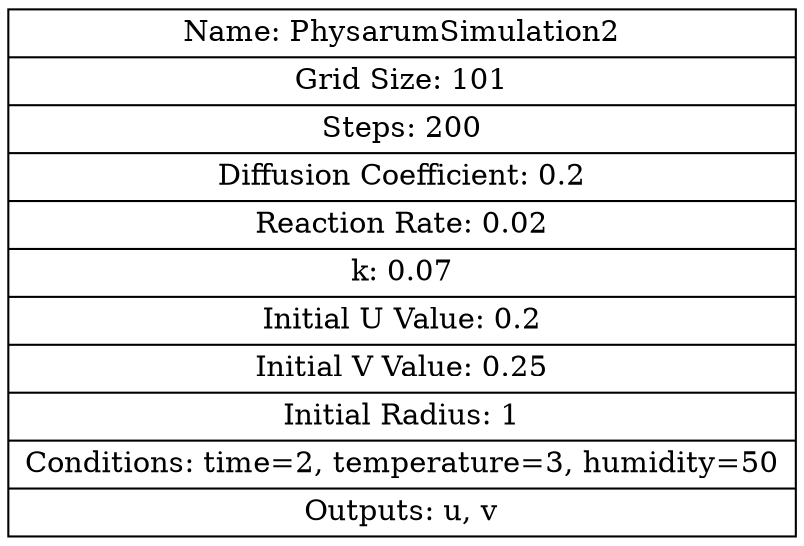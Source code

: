 
    digraph G {
        node [shape=record];
        "Simulation" [label="{
            Name: PhysarumSimulation2 |
            Grid Size: 101 |
            Steps: 200 |
            Diffusion Coefficient: 0.2 |
            Reaction Rate: 0.02 |
            k: 0.07 |
            Initial U Value: 0.2 |
            Initial V Value: 0.25 |
            Initial Radius: 1 |
            Conditions: time=2, temperature=3, humidity=50 |
            Outputs: u, v
        }"];
    }
    